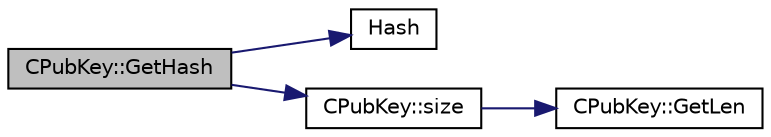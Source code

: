 digraph "CPubKey::GetHash"
{
  edge [fontname="Helvetica",fontsize="10",labelfontname="Helvetica",labelfontsize="10"];
  node [fontname="Helvetica",fontsize="10",shape=record];
  rankdir="LR";
  Node236 [label="CPubKey::GetHash",height=0.2,width=0.4,color="black", fillcolor="grey75", style="filled", fontcolor="black"];
  Node236 -> Node237 [color="midnightblue",fontsize="10",style="solid",fontname="Helvetica"];
  Node237 [label="Hash",height=0.2,width=0.4,color="black", fillcolor="white", style="filled",URL="$hash_8h.html#a12c5e981d7f5f2850027fd5e932eff61",tooltip="Compute the 256-bit hash of a std::string. "];
  Node236 -> Node238 [color="midnightblue",fontsize="10",style="solid",fontname="Helvetica"];
  Node238 [label="CPubKey::size",height=0.2,width=0.4,color="black", fillcolor="white", style="filled",URL="$class_c_pub_key.html#a6bb28fcf0a5f799c69f5b7269363b309",tooltip="Simple read-only vector-like interface to the pubkey data. "];
  Node238 -> Node239 [color="midnightblue",fontsize="10",style="solid",fontname="Helvetica"];
  Node239 [label="CPubKey::GetLen",height=0.2,width=0.4,color="black", fillcolor="white", style="filled",URL="$class_c_pub_key.html#a7dc71b3f037c84268dc22de97d7b65fb",tooltip="Compute the length of a pubkey with a given first byte. "];
}
